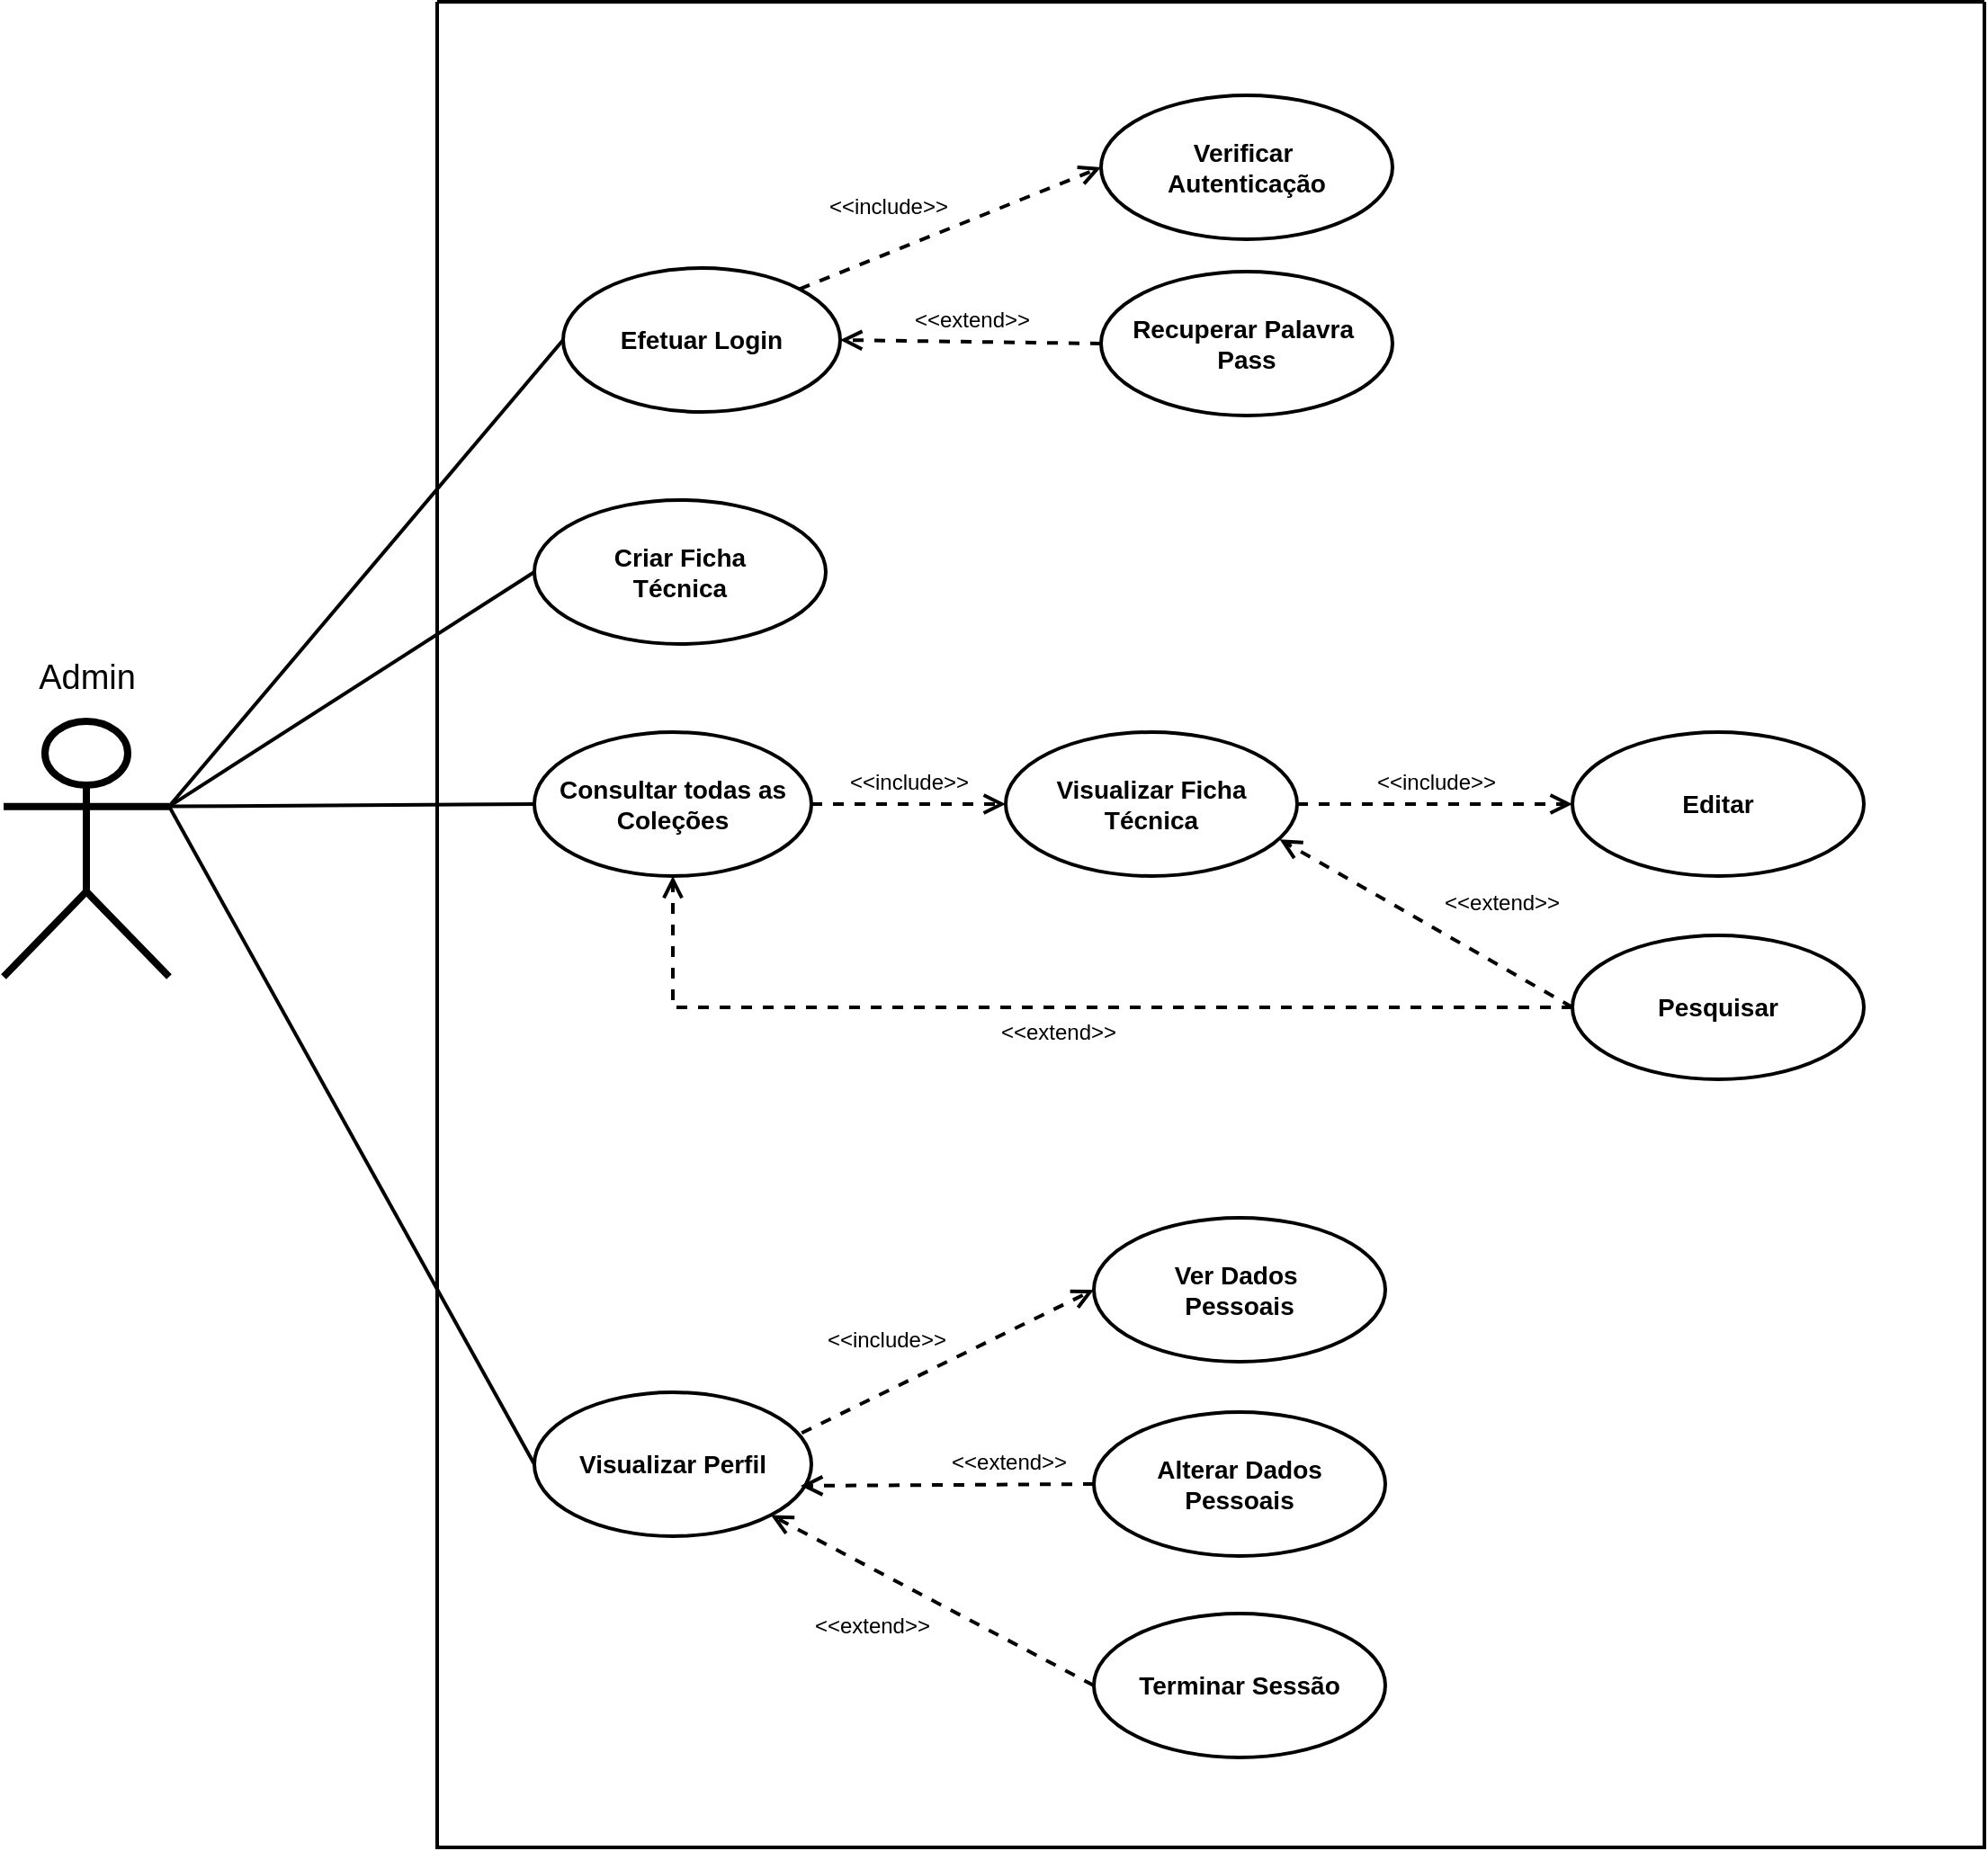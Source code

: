 <mxfile version="24.8.3">
  <diagram name="Page-1" id="NaLsqKm8LyVq0cGK8Rzc">
    <mxGraphModel dx="2390" dy="1405" grid="0" gridSize="10" guides="1" tooltips="1" connect="1" arrows="1" fold="1" page="1" pageScale="1" pageWidth="1169" pageHeight="1654" background="#FFFFFF" math="0" shadow="0">
      <root>
        <mxCell id="0" />
        <mxCell id="1" parent="0" />
        <mxCell id="HajkiqjUH4EgCk0MVsnY-1" value="" style="swimlane;startSize=0;strokeWidth=2;rounded=1;swimlaneLine=0;fillColor=none;labelBackgroundColor=none;perimeterSpacing=2;" parent="1" vertex="1">
          <mxGeometry x="270" y="118" width="860" height="1026" as="geometry" />
        </mxCell>
        <mxCell id="HajkiqjUH4EgCk0MVsnY-2" value="Efetuar Login" style="ellipse;whiteSpace=wrap;html=1;fillColor=none;strokeWidth=2;fontSize=14;fontStyle=1;labelBackgroundColor=none;" parent="HajkiqjUH4EgCk0MVsnY-1" vertex="1">
          <mxGeometry x="70" y="148" width="154" height="80" as="geometry" />
        </mxCell>
        <mxCell id="HajkiqjUH4EgCk0MVsnY-4" value="Consultar todas as&lt;div&gt;Coleções&lt;/div&gt;" style="ellipse;whiteSpace=wrap;html=1;fillColor=none;strokeWidth=2;fontSize=14;fontStyle=1;labelBackgroundColor=none;" parent="HajkiqjUH4EgCk0MVsnY-1" vertex="1">
          <mxGeometry x="54" y="406" width="154" height="80" as="geometry" />
        </mxCell>
        <mxCell id="HajkiqjUH4EgCk0MVsnY-5" value="Visualizar Perfil" style="ellipse;whiteSpace=wrap;html=1;fillColor=none;strokeWidth=2;fontSize=14;fontStyle=1;labelBackgroundColor=none;" parent="HajkiqjUH4EgCk0MVsnY-1" vertex="1">
          <mxGeometry x="54" y="773" width="154" height="80" as="geometry" />
        </mxCell>
        <mxCell id="HajkiqjUH4EgCk0MVsnY-6" value="Verificar&amp;nbsp;&lt;div&gt;Autenticação&lt;/div&gt;" style="ellipse;whiteSpace=wrap;html=1;fillColor=none;strokeWidth=2;fontSize=14;fontStyle=1;labelBackgroundColor=none;" parent="HajkiqjUH4EgCk0MVsnY-1" vertex="1">
          <mxGeometry x="369" y="52" width="162" height="80" as="geometry" />
        </mxCell>
        <mxCell id="HajkiqjUH4EgCk0MVsnY-8" value="Recuperar Palavra&amp;nbsp;&lt;div&gt;Pass&lt;/div&gt;" style="ellipse;whiteSpace=wrap;html=1;fillColor=none;strokeWidth=2;fontSize=14;fontStyle=1;labelBackgroundColor=none;" parent="HajkiqjUH4EgCk0MVsnY-1" vertex="1">
          <mxGeometry x="369" y="150" width="162" height="80" as="geometry" />
        </mxCell>
        <mxCell id="HajkiqjUH4EgCk0MVsnY-9" value="&amp;lt;&amp;lt;extend&amp;gt;&amp;gt;" style="endArrow=open;startArrow=none;endFill=0;startFill=0;endSize=8;html=1;verticalAlign=bottom;dashed=1;labelBackgroundColor=none;rounded=0;strokeWidth=2;exitX=0;exitY=0.5;exitDx=0;exitDy=0;entryX=1;entryY=0.5;entryDx=0;entryDy=0;fontColor=default;spacingBottom=3;labelPosition=center;verticalLabelPosition=top;align=center;fontSize=12;" parent="HajkiqjUH4EgCk0MVsnY-1" source="HajkiqjUH4EgCk0MVsnY-8" target="HajkiqjUH4EgCk0MVsnY-2" edge="1">
          <mxGeometry width="160" relative="1" as="geometry">
            <mxPoint x="283" y="365" as="sourcePoint" />
            <mxPoint x="214" y="197" as="targetPoint" />
          </mxGeometry>
        </mxCell>
        <mxCell id="HajkiqjUH4EgCk0MVsnY-12" value="Criar Ficha&lt;div&gt;Técnica&lt;/div&gt;" style="ellipse;whiteSpace=wrap;html=1;fillColor=none;strokeWidth=2;fontSize=14;fontStyle=1;labelBackgroundColor=none;" parent="HajkiqjUH4EgCk0MVsnY-1" vertex="1">
          <mxGeometry x="54" y="277" width="162" height="80" as="geometry" />
        </mxCell>
        <mxCell id="HajkiqjUH4EgCk0MVsnY-14" value="Editar&lt;span style=&quot;caret-color: rgba(0, 0, 0, 0); color: rgba(0, 0, 0, 0); font-family: monospace; font-size: 0px; font-weight: 400; text-align: start; white-space: nowrap;&quot;&gt;%3CmxGraphModel%3E%3Croot%3E%3CmxCell%20id%3D%220%22%2F%3E%3CmxCell%20id%3D%221%22%20parent%3D%220%22%2F%3E%3CmxCell%20id%3D%222%22%20value%3D%22Criar%22%20style%3D%22ellipse%3BwhiteSpace%3Dwrap%3Bhtml%3D1%3BfillColor%3Dnone%3BstrokeColor%3D%23FFFFFF%3BfontColor%3D%23FFFFFF%3BstrokeWidth%3D2%3BfontSize%3D14%3BfontStyle%3D1%22%20vertex%3D%221%22%20parent%3D%221%22%3E%3CmxGeometry%20x%3D%22585%22%20y%3D%22506%22%20width%3D%22162%22%20height%3D%2280%22%20as%3D%22geometry%22%2F%3E%3C%2FmxCell%3E%3CmxCell%20id%3D%223%22%20value%3D%22%26amp%3Blt%3B%26amp%3Blt%3Binclude%26amp%3Bgt%3B%26amp%3Bgt%3B%22%20style%3D%22endArrow%3Dopen%3BstartArrow%3Dnone%3BendFill%3D0%3BstartFill%3D0%3BendSize%3D8%3Bhtml%3D1%3BverticalAlign%3Dbottom%3Bdashed%3D1%3BlabelBackgroundColor%3Dnone%3Brounded%3D0%3BstrokeColor%3D%23FFFFFF%3BstrokeWidth%3D2%3BfontColor%3D%23FFFFFF%3BspacingBottom%3D3%3BlabelPosition%3Dleft%3BverticalLabelPosition%3Dtop%3Balign%3Dright%3BexitX%3D1%3BexitY%3D0.5%3BexitDx%3D0%3BexitDy%3D0%3BentryX%3D0%3BentryY%3D0.5%3BentryDx%3D0%3BentryDy%3D0%3B%22%20edge%3D%221%22%20target%3D%222%22%20parent%3D%221%22%3E%3CmxGeometry%20width%3D%22160%22%20relative%3D%221%22%20as%3D%22geometry%22%3E%3CmxPoint%20x%3D%22436%22%20y%3D%22546%22%20as%3D%22sourcePoint%22%2F%3E%3CmxPoint%20x%3D%22652%22%20y%3D%22478%22%20as%3D%22targetPoint%22%2F%3E%3C%2FmxGeometry%3E%3C%2FmxCell%3E%3C%2Froot%3E%3C%2FmxGraphModel%3E&lt;/span&gt;" style="ellipse;whiteSpace=wrap;html=1;fillColor=none;strokeWidth=2;fontSize=14;fontStyle=1;labelBackgroundColor=none;" parent="HajkiqjUH4EgCk0MVsnY-1" vertex="1">
          <mxGeometry x="631" y="406" width="162" height="80" as="geometry" />
        </mxCell>
        <mxCell id="HajkiqjUH4EgCk0MVsnY-15" value="&amp;lt;&amp;lt;include&amp;gt;&amp;gt;" style="endArrow=open;startArrow=none;endFill=0;startFill=0;endSize=8;html=1;verticalAlign=bottom;dashed=1;labelBackgroundColor=none;rounded=0;strokeWidth=2;fontColor=default;spacingBottom=3;labelPosition=center;verticalLabelPosition=top;align=center;entryX=0;entryY=0.5;entryDx=0;entryDy=0;fontSize=12;exitX=1;exitY=0.5;exitDx=0;exitDy=0;" parent="HajkiqjUH4EgCk0MVsnY-1" source="HajkiqjUH4EgCk0MVsnY-18" target="HajkiqjUH4EgCk0MVsnY-14" edge="1">
          <mxGeometry width="160" relative="1" as="geometry">
            <mxPoint x="208" y="545" as="sourcePoint" />
            <mxPoint x="424" y="477" as="targetPoint" />
          </mxGeometry>
        </mxCell>
        <mxCell id="HajkiqjUH4EgCk0MVsnY-18" value="&lt;div&gt;Visualizar Ficha&lt;/div&gt;&lt;div&gt;Técnica&lt;/div&gt;" style="ellipse;whiteSpace=wrap;html=1;fillColor=none;strokeWidth=2;fontSize=14;fontStyle=1;labelBackgroundColor=none;" parent="HajkiqjUH4EgCk0MVsnY-1" vertex="1">
          <mxGeometry x="316" y="406" width="162" height="80" as="geometry" />
        </mxCell>
        <mxCell id="HajkiqjUH4EgCk0MVsnY-19" value="&amp;lt;&amp;lt;include&amp;gt;&amp;gt;" style="endArrow=open;startArrow=none;endFill=0;startFill=0;endSize=8;html=1;verticalAlign=bottom;dashed=1;labelBackgroundColor=none;rounded=0;strokeWidth=2;fontColor=default;spacingBottom=3;labelPosition=center;verticalLabelPosition=top;align=center;exitX=1;exitY=0.5;exitDx=0;exitDy=0;entryX=0;entryY=0.5;entryDx=0;entryDy=0;fontSize=12;" parent="HajkiqjUH4EgCk0MVsnY-1" source="HajkiqjUH4EgCk0MVsnY-4" target="HajkiqjUH4EgCk0MVsnY-18" edge="1">
          <mxGeometry width="160" relative="1" as="geometry">
            <mxPoint x="224" y="768" as="sourcePoint" />
            <mxPoint x="440" y="700" as="targetPoint" />
          </mxGeometry>
        </mxCell>
        <mxCell id="HajkiqjUH4EgCk0MVsnY-20" value="Pesquisar" style="ellipse;whiteSpace=wrap;html=1;fillColor=none;strokeWidth=2;fontSize=14;fontStyle=1;labelBackgroundColor=none;" parent="HajkiqjUH4EgCk0MVsnY-1" vertex="1">
          <mxGeometry x="631" y="519" width="162" height="80" as="geometry" />
        </mxCell>
        <mxCell id="HajkiqjUH4EgCk0MVsnY-21" value="&amp;lt;&amp;lt;extend&amp;gt;&amp;gt;" style="endArrow=open;startArrow=none;endFill=0;startFill=0;endSize=8;html=1;verticalAlign=top;dashed=1;labelBackgroundColor=none;rounded=0;strokeWidth=2;exitX=0;exitY=0.5;exitDx=0;exitDy=0;fontColor=default;spacingBottom=3;labelPosition=center;verticalLabelPosition=bottom;align=center;edgeStyle=orthogonalEdgeStyle;fontSize=12;entryX=0.5;entryY=1;entryDx=0;entryDy=0;" parent="HajkiqjUH4EgCk0MVsnY-1" source="HajkiqjUH4EgCk0MVsnY-20" target="HajkiqjUH4EgCk0MVsnY-4" edge="1">
          <mxGeometry width="160" relative="1" as="geometry">
            <mxPoint x="618.74" y="648.65" as="sourcePoint" />
            <mxPoint x="222" y="474" as="targetPoint" />
          </mxGeometry>
        </mxCell>
        <mxCell id="HajkiqjUH4EgCk0MVsnY-22" value="&amp;lt;&amp;lt;extend&amp;gt;&amp;gt;" style="endArrow=open;startArrow=none;endFill=0;startFill=0;endSize=8;html=1;verticalAlign=middle;dashed=1;labelBackgroundColor=none;rounded=0;strokeWidth=2;exitX=0;exitY=0.5;exitDx=0;exitDy=0;entryX=0.94;entryY=0.746;entryDx=0;entryDy=0;fontColor=default;spacingBottom=22;labelPosition=right;verticalLabelPosition=middle;align=left;fontSize=12;entryPerimeter=0;spacingRight=10;spacingLeft=9;" parent="HajkiqjUH4EgCk0MVsnY-1" source="HajkiqjUH4EgCk0MVsnY-20" target="HajkiqjUH4EgCk0MVsnY-18" edge="1">
          <mxGeometry width="160" relative="1" as="geometry">
            <mxPoint x="715" y="538" as="sourcePoint" />
            <mxPoint x="556" y="464" as="targetPoint" />
          </mxGeometry>
        </mxCell>
        <mxCell id="HajkiqjUH4EgCk0MVsnY-23" value="Ver Dados&amp;nbsp;&lt;div&gt;Pessoais&lt;/div&gt;" style="ellipse;whiteSpace=wrap;html=1;fillColor=none;strokeWidth=2;fontSize=14;fontStyle=1;labelBackgroundColor=none;" parent="HajkiqjUH4EgCk0MVsnY-1" vertex="1">
          <mxGeometry x="365" y="676" width="162" height="80" as="geometry" />
        </mxCell>
        <mxCell id="HajkiqjUH4EgCk0MVsnY-24" value="&amp;lt;&amp;lt;include&amp;gt;&amp;gt;" style="endArrow=open;startArrow=none;endFill=0;startFill=0;endSize=8;html=1;verticalAlign=bottom;dashed=1;labelBackgroundColor=none;rounded=0;strokeWidth=2;fontColor=default;spacingBottom=3;labelPosition=left;verticalLabelPosition=top;align=right;exitX=0.965;exitY=0.283;exitDx=0;exitDy=0;entryX=0;entryY=0.5;entryDx=0;entryDy=0;fontSize=12;exitPerimeter=0;" parent="HajkiqjUH4EgCk0MVsnY-1" source="HajkiqjUH4EgCk0MVsnY-5" target="HajkiqjUH4EgCk0MVsnY-23" edge="1">
          <mxGeometry width="160" relative="1" as="geometry">
            <mxPoint x="324" y="774" as="sourcePoint" />
            <mxPoint x="540" y="703" as="targetPoint" />
          </mxGeometry>
        </mxCell>
        <mxCell id="HajkiqjUH4EgCk0MVsnY-27" value="Alterar Dados&lt;div&gt;Pessoais&lt;/div&gt;" style="ellipse;whiteSpace=wrap;html=1;fillColor=none;strokeWidth=2;fontSize=14;fontStyle=1;labelBackgroundColor=none;" parent="HajkiqjUH4EgCk0MVsnY-1" vertex="1">
          <mxGeometry x="365" y="784" width="162" height="80" as="geometry" />
        </mxCell>
        <mxCell id="HajkiqjUH4EgCk0MVsnY-28" value="&amp;lt;&amp;lt;extend&amp;gt;&amp;gt;" style="endArrow=open;startArrow=none;endFill=0;startFill=0;endSize=8;html=1;verticalAlign=bottom;dashed=1;labelBackgroundColor=none;rounded=0;strokeWidth=2;exitX=0;exitY=0.5;exitDx=0;exitDy=0;entryX=0.961;entryY=0.65;entryDx=0;entryDy=0;fontColor=default;spacingBottom=3;entryPerimeter=0;labelPosition=right;verticalLabelPosition=top;align=left;fontSize=12;" parent="HajkiqjUH4EgCk0MVsnY-1" source="HajkiqjUH4EgCk0MVsnY-27" target="HajkiqjUH4EgCk0MVsnY-5" edge="1">
          <mxGeometry width="160" relative="1" as="geometry">
            <mxPoint x="278" y="1071" as="sourcePoint" />
            <mxPoint x="202" y="824" as="targetPoint" />
          </mxGeometry>
        </mxCell>
        <mxCell id="HajkiqjUH4EgCk0MVsnY-29" value="Terminar Sessão" style="ellipse;whiteSpace=wrap;html=1;fillColor=none;strokeWidth=2;fontSize=14;fontStyle=1;labelBackgroundColor=none;" parent="HajkiqjUH4EgCk0MVsnY-1" vertex="1">
          <mxGeometry x="365" y="896" width="162" height="80" as="geometry" />
        </mxCell>
        <mxCell id="HajkiqjUH4EgCk0MVsnY-30" value="&amp;lt;&amp;lt;extend&amp;gt;&amp;gt;" style="endArrow=open;startArrow=none;endFill=0;startFill=0;endSize=8;html=1;verticalAlign=top;dashed=1;labelBackgroundColor=none;rounded=0;strokeWidth=2;exitX=0;exitY=0.5;exitDx=0;exitDy=0;entryX=1;entryY=1;entryDx=0;entryDy=0;fontColor=default;spacingBottom=3;labelPosition=left;verticalLabelPosition=bottom;align=right;fontSize=12;" parent="HajkiqjUH4EgCk0MVsnY-1" source="HajkiqjUH4EgCk0MVsnY-29" target="HajkiqjUH4EgCk0MVsnY-5" edge="1">
          <mxGeometry width="160" relative="1" as="geometry">
            <mxPoint x="278" y="1170" as="sourcePoint" />
            <mxPoint x="202" y="924" as="targetPoint" />
          </mxGeometry>
        </mxCell>
        <mxCell id="fSkofv_DrOlt1w9wFYxG-1" value="&amp;lt;&amp;lt;include&amp;gt;&amp;gt;" style="endArrow=open;startArrow=none;endFill=0;startFill=0;endSize=8;html=1;verticalAlign=bottom;dashed=1;labelBackgroundColor=none;rounded=0;strokeWidth=2;exitX=1;exitY=0;exitDx=0;exitDy=0;fontColor=default;spacingBottom=3;labelPosition=left;verticalLabelPosition=top;align=right;fontSize=12;entryX=0;entryY=0.5;entryDx=0;entryDy=0;" parent="HajkiqjUH4EgCk0MVsnY-1" source="HajkiqjUH4EgCk0MVsnY-2" target="HajkiqjUH4EgCk0MVsnY-6" edge="1">
          <mxGeometry width="160" relative="1" as="geometry">
            <mxPoint x="217" y="169" as="sourcePoint" />
            <mxPoint x="369" y="108" as="targetPoint" />
          </mxGeometry>
        </mxCell>
        <mxCell id="HajkiqjUH4EgCk0MVsnY-35" value="&lt;div&gt;&lt;br&gt;&lt;/div&gt;Admin" style="shape=umlActor;verticalLabelPosition=top;verticalAlign=bottom;html=1;outlineConnect=0;strokeWidth=4;labelPosition=center;align=center;spacingTop=3;spacingBottom=4;fontSize=19;fontStyle=0;spacing=8;perimeterSpacing=0;labelBackgroundColor=none;labelBorderColor=none;fillColor=none;" parent="1" vertex="1">
          <mxGeometry x="29" y="518" width="92" height="142" as="geometry" />
        </mxCell>
        <mxCell id="HajkiqjUH4EgCk0MVsnY-37" value="" style="endArrow=none;html=1;rounded=0;exitX=1;exitY=0.333;exitDx=0;exitDy=0;exitPerimeter=0;entryX=0;entryY=0.5;entryDx=0;entryDy=0;fontColor=default;strokeWidth=2;labelBackgroundColor=none;" parent="1" source="HajkiqjUH4EgCk0MVsnY-35" target="HajkiqjUH4EgCk0MVsnY-4" edge="1">
          <mxGeometry width="50" height="50" relative="1" as="geometry">
            <mxPoint x="84" y="601" as="sourcePoint" />
            <mxPoint x="367" y="616" as="targetPoint" />
          </mxGeometry>
        </mxCell>
        <mxCell id="HajkiqjUH4EgCk0MVsnY-38" value="" style="endArrow=none;html=1;rounded=0;exitX=1;exitY=0.333;exitDx=0;exitDy=0;exitPerimeter=0;entryX=0;entryY=0.5;entryDx=0;entryDy=0;fontColor=default;strokeWidth=2;labelBackgroundColor=none;" parent="1" source="HajkiqjUH4EgCk0MVsnY-35" target="HajkiqjUH4EgCk0MVsnY-5" edge="1">
          <mxGeometry width="50" height="50" relative="1" as="geometry">
            <mxPoint x="84" y="703" as="sourcePoint" />
            <mxPoint x="367" y="718" as="targetPoint" />
          </mxGeometry>
        </mxCell>
        <mxCell id="HajkiqjUH4EgCk0MVsnY-39" value="" style="endArrow=none;html=1;rounded=0;exitX=1;exitY=0.333;exitDx=0;exitDy=0;exitPerimeter=0;entryX=0;entryY=0.5;entryDx=0;entryDy=0;fontColor=default;strokeWidth=2;labelBackgroundColor=none;" parent="1" source="HajkiqjUH4EgCk0MVsnY-35" target="HajkiqjUH4EgCk0MVsnY-2" edge="1">
          <mxGeometry width="50" height="50" relative="1" as="geometry">
            <mxPoint x="322" y="435" as="sourcePoint" />
            <mxPoint x="372" y="385" as="targetPoint" />
          </mxGeometry>
        </mxCell>
        <mxCell id="qohqgTMXT1XLlVSBCGz6-1" value="" style="endArrow=none;html=1;rounded=0;exitX=1;exitY=0.333;exitDx=0;exitDy=0;exitPerimeter=0;entryX=0;entryY=0.5;entryDx=0;entryDy=0;fontColor=default;strokeWidth=2;labelBackgroundColor=none;" edge="1" parent="1" source="HajkiqjUH4EgCk0MVsnY-35" target="HajkiqjUH4EgCk0MVsnY-12">
          <mxGeometry width="50" height="50" relative="1" as="geometry">
            <mxPoint x="131" y="575" as="sourcePoint" />
            <mxPoint x="350" y="316" as="targetPoint" />
          </mxGeometry>
        </mxCell>
      </root>
    </mxGraphModel>
  </diagram>
</mxfile>
